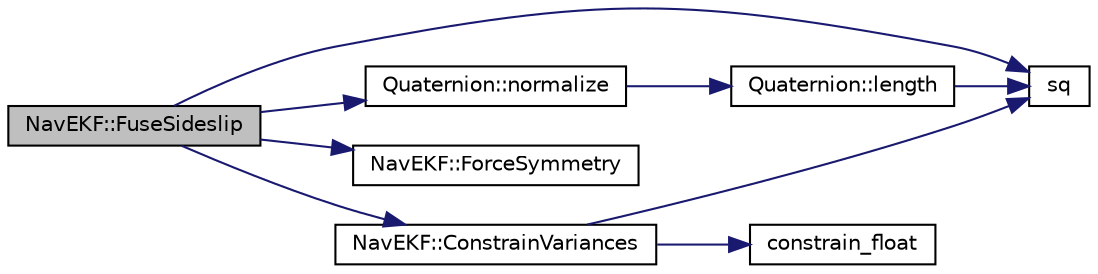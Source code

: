 digraph "NavEKF::FuseSideslip"
{
 // INTERACTIVE_SVG=YES
  edge [fontname="Helvetica",fontsize="10",labelfontname="Helvetica",labelfontsize="10"];
  node [fontname="Helvetica",fontsize="10",shape=record];
  rankdir="LR";
  Node1 [label="NavEKF::FuseSideslip",height=0.2,width=0.4,color="black", fillcolor="grey75", style="filled" fontcolor="black"];
  Node1 -> Node2 [color="midnightblue",fontsize="10",style="solid",fontname="Helvetica"];
  Node2 [label="sq",height=0.2,width=0.4,color="black", fillcolor="white", style="filled",URL="$AP__Math_8cpp.html#a996fdbe87607543eef5dcb234f6bc017"];
  Node1 -> Node3 [color="midnightblue",fontsize="10",style="solid",fontname="Helvetica"];
  Node3 [label="Quaternion::normalize",height=0.2,width=0.4,color="black", fillcolor="white", style="filled",URL="$classQuaternion.html#a48e6bafb249c895ed25f29dc9170e11e"];
  Node3 -> Node4 [color="midnightblue",fontsize="10",style="solid",fontname="Helvetica"];
  Node4 [label="Quaternion::length",height=0.2,width=0.4,color="black", fillcolor="white", style="filled",URL="$classQuaternion.html#a6f5e82dd828c59392a3133d6d5877f39"];
  Node4 -> Node2 [color="midnightblue",fontsize="10",style="solid",fontname="Helvetica"];
  Node1 -> Node5 [color="midnightblue",fontsize="10",style="solid",fontname="Helvetica"];
  Node5 [label="NavEKF::ForceSymmetry",height=0.2,width=0.4,color="black", fillcolor="white", style="filled",URL="$classNavEKF.html#a3d1ab5eacbcc3b4e98187dff6a4f32bb"];
  Node1 -> Node6 [color="midnightblue",fontsize="10",style="solid",fontname="Helvetica"];
  Node6 [label="NavEKF::ConstrainVariances",height=0.2,width=0.4,color="black", fillcolor="white", style="filled",URL="$classNavEKF.html#abfa9617589db799ff0a405e34550f0dd"];
  Node6 -> Node7 [color="midnightblue",fontsize="10",style="solid",fontname="Helvetica"];
  Node7 [label="constrain_float",height=0.2,width=0.4,color="black", fillcolor="white", style="filled",URL="$AP__Math_8cpp.html#a08eedb329d8162ddbd344d4f6c8cde20"];
  Node6 -> Node2 [color="midnightblue",fontsize="10",style="solid",fontname="Helvetica"];
}

